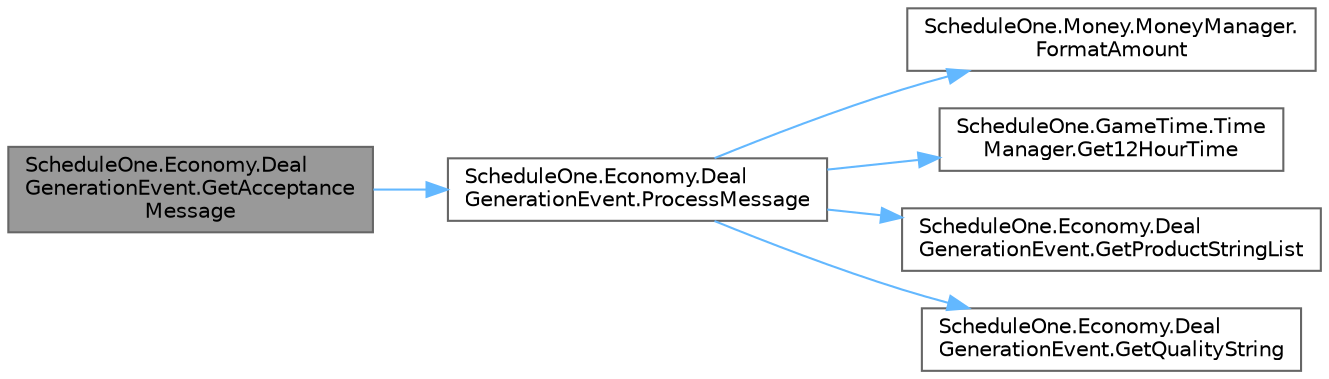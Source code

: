 digraph "ScheduleOne.Economy.DealGenerationEvent.GetAcceptanceMessage"
{
 // LATEX_PDF_SIZE
  bgcolor="transparent";
  edge [fontname=Helvetica,fontsize=10,labelfontname=Helvetica,labelfontsize=10];
  node [fontname=Helvetica,fontsize=10,shape=box,height=0.2,width=0.4];
  rankdir="LR";
  Node1 [id="Node000001",label="ScheduleOne.Economy.Deal\lGenerationEvent.GetAcceptance\lMessage",height=0.2,width=0.4,color="gray40", fillcolor="grey60", style="filled", fontcolor="black",tooltip=" "];
  Node1 -> Node2 [id="edge1_Node000001_Node000002",color="steelblue1",style="solid",tooltip=" "];
  Node2 [id="Node000002",label="ScheduleOne.Economy.Deal\lGenerationEvent.ProcessMessage",height=0.2,width=0.4,color="grey40", fillcolor="white", style="filled",URL="$class_schedule_one_1_1_economy_1_1_deal_generation_event.html#a447354b91aeb96d058159619cd892675",tooltip=" "];
  Node2 -> Node3 [id="edge2_Node000002_Node000003",color="steelblue1",style="solid",tooltip=" "];
  Node3 [id="Node000003",label="ScheduleOne.Money.MoneyManager.\lFormatAmount",height=0.2,width=0.4,color="grey40", fillcolor="white", style="filled",URL="$class_schedule_one_1_1_money_1_1_money_manager.html#a78b4073a7950bbf638996b8e16ac18e5",tooltip=" "];
  Node2 -> Node4 [id="edge3_Node000002_Node000004",color="steelblue1",style="solid",tooltip=" "];
  Node4 [id="Node000004",label="ScheduleOne.GameTime.Time\lManager.Get12HourTime",height=0.2,width=0.4,color="grey40", fillcolor="white", style="filled",URL="$class_schedule_one_1_1_game_time_1_1_time_manager.html#ad803251c77183cbc7e78458c04a12b10",tooltip=" "];
  Node2 -> Node5 [id="edge4_Node000002_Node000005",color="steelblue1",style="solid",tooltip=" "];
  Node5 [id="Node000005",label="ScheduleOne.Economy.Deal\lGenerationEvent.GetProductStringList",height=0.2,width=0.4,color="grey40", fillcolor="white", style="filled",URL="$class_schedule_one_1_1_economy_1_1_deal_generation_event.html#a9dd28e7ebec7321c5eda1e93567e3438",tooltip=" "];
  Node2 -> Node6 [id="edge5_Node000002_Node000006",color="steelblue1",style="solid",tooltip=" "];
  Node6 [id="Node000006",label="ScheduleOne.Economy.Deal\lGenerationEvent.GetQualityString",height=0.2,width=0.4,color="grey40", fillcolor="white", style="filled",URL="$class_schedule_one_1_1_economy_1_1_deal_generation_event.html#a0c77d67f8196f3709012bc7640841ecb",tooltip=" "];
}
